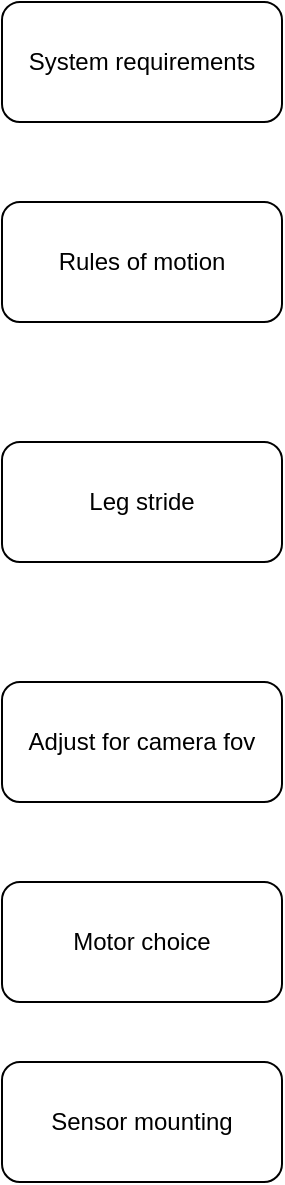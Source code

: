 <mxfile version="25.0.3">
  <diagram name="Page-1" id="iAuyqC9wymLPWFgELTDJ">
    <mxGraphModel dx="1395" dy="784" grid="1" gridSize="10" guides="1" tooltips="1" connect="1" arrows="1" fold="1" page="1" pageScale="1" pageWidth="850" pageHeight="1100" math="0" shadow="0">
      <root>
        <mxCell id="0" />
        <mxCell id="1" parent="0" />
        <mxCell id="V0RjbLDTPT6KQcX2KNsg-3" value="System requirements" style="rounded=1;whiteSpace=wrap;html=1;" vertex="1" parent="1">
          <mxGeometry x="150" y="130" width="140" height="60" as="geometry" />
        </mxCell>
        <mxCell id="V0RjbLDTPT6KQcX2KNsg-4" value="Rules of motion" style="rounded=1;whiteSpace=wrap;html=1;" vertex="1" parent="1">
          <mxGeometry x="150" y="230" width="140" height="60" as="geometry" />
        </mxCell>
        <mxCell id="V0RjbLDTPT6KQcX2KNsg-6" value="Leg stride" style="rounded=1;whiteSpace=wrap;html=1;" vertex="1" parent="1">
          <mxGeometry x="150" y="350" width="140" height="60" as="geometry" />
        </mxCell>
        <mxCell id="V0RjbLDTPT6KQcX2KNsg-7" value="Adjust for camera fov" style="rounded=1;whiteSpace=wrap;html=1;" vertex="1" parent="1">
          <mxGeometry x="150" y="470" width="140" height="60" as="geometry" />
        </mxCell>
        <mxCell id="V0RjbLDTPT6KQcX2KNsg-8" value="Sensor mounting" style="rounded=1;whiteSpace=wrap;html=1;" vertex="1" parent="1">
          <mxGeometry x="150" y="660" width="140" height="60" as="geometry" />
        </mxCell>
        <mxCell id="V0RjbLDTPT6KQcX2KNsg-9" value="Motor choice" style="rounded=1;whiteSpace=wrap;html=1;" vertex="1" parent="1">
          <mxGeometry x="150" y="570" width="140" height="60" as="geometry" />
        </mxCell>
      </root>
    </mxGraphModel>
  </diagram>
</mxfile>

